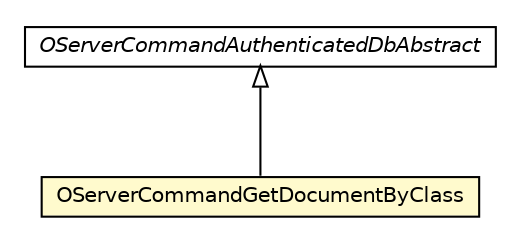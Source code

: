 #!/usr/local/bin/dot
#
# Class diagram 
# Generated by UMLGraph version R5_6-24-gf6e263 (http://www.umlgraph.org/)
#

digraph G {
	edge [fontname="Helvetica",fontsize=10,labelfontname="Helvetica",labelfontsize=10];
	node [fontname="Helvetica",fontsize=10,shape=plaintext];
	nodesep=0.25;
	ranksep=0.5;
	// com.orientechnologies.orient.server.network.protocol.http.command.get.OServerCommandGetDocumentByClass
	c3742909 [label=<<table title="com.orientechnologies.orient.server.network.protocol.http.command.get.OServerCommandGetDocumentByClass" border="0" cellborder="1" cellspacing="0" cellpadding="2" port="p" bgcolor="lemonChiffon" href="./OServerCommandGetDocumentByClass.html">
		<tr><td><table border="0" cellspacing="0" cellpadding="1">
<tr><td align="center" balign="center"> OServerCommandGetDocumentByClass </td></tr>
		</table></td></tr>
		</table>>, URL="./OServerCommandGetDocumentByClass.html", fontname="Helvetica", fontcolor="black", fontsize=10.0];
	// com.orientechnologies.orient.server.network.protocol.http.command.OServerCommandAuthenticatedDbAbstract
	c3742920 [label=<<table title="com.orientechnologies.orient.server.network.protocol.http.command.OServerCommandAuthenticatedDbAbstract" border="0" cellborder="1" cellspacing="0" cellpadding="2" port="p" href="../OServerCommandAuthenticatedDbAbstract.html">
		<tr><td><table border="0" cellspacing="0" cellpadding="1">
<tr><td align="center" balign="center"><font face="Helvetica-Oblique"> OServerCommandAuthenticatedDbAbstract </font></td></tr>
		</table></td></tr>
		</table>>, URL="../OServerCommandAuthenticatedDbAbstract.html", fontname="Helvetica", fontcolor="black", fontsize=10.0];
	//com.orientechnologies.orient.server.network.protocol.http.command.get.OServerCommandGetDocumentByClass extends com.orientechnologies.orient.server.network.protocol.http.command.OServerCommandAuthenticatedDbAbstract
	c3742920:p -> c3742909:p [dir=back,arrowtail=empty];
}

